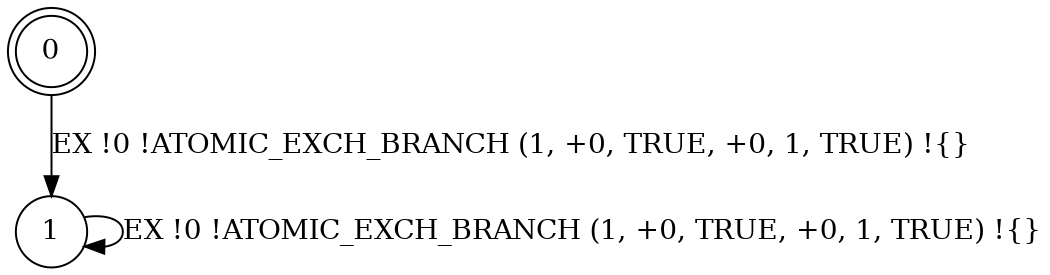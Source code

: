 digraph BCG {
size = "7, 10.5";
center = TRUE;
node [shape = circle];
0 [peripheries = 2];
0 -> 1 [label = "EX !0 !ATOMIC_EXCH_BRANCH (1, +0, TRUE, +0, 1, TRUE) !{}"];
1 -> 1 [label = "EX !0 !ATOMIC_EXCH_BRANCH (1, +0, TRUE, +0, 1, TRUE) !{}"];
}
